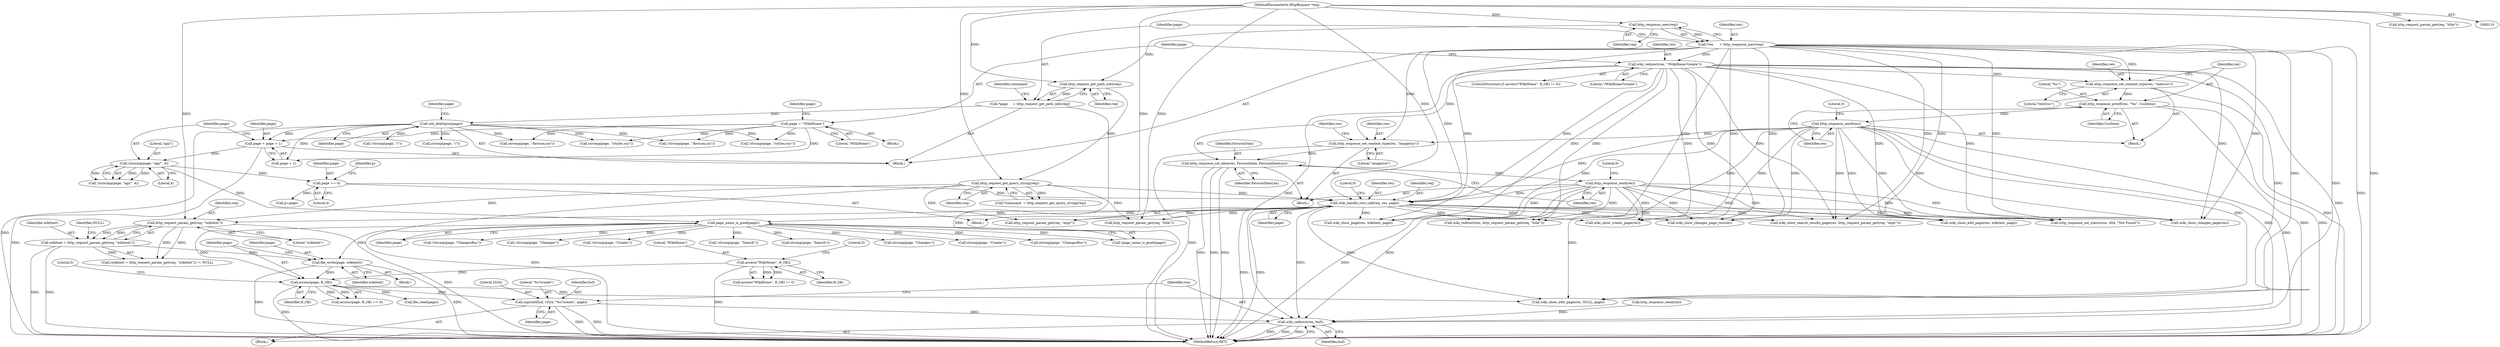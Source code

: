 digraph "0_didiwiki_5e5c796617e1712905dc5462b94bd5e6c08d15ea@API" {
"1000355" [label="(Call,snprintf(buf, 1024, \"%s?create\", page))"];
"1000315" [label="(Call,access(page, R_OK))"];
"1000310" [label="(Call,file_write(page, wikitext))"];
"1000231" [label="(Call,page_name_is_good(page))"];
"1000193" [label="(Call,strncmp(page, \"api/\", 4))"];
"1000186" [label="(Call,page = page + 1)"];
"1000149" [label="(Call,page = \"/WikiHome\")"];
"1000132" [label="(Call,util_dehttpize(page))"];
"1000119" [label="(Call,*page     = http_request_get_path_info(req))"];
"1000121" [label="(Call,http_request_get_path_info(req))"];
"1000116" [label="(Call,http_response_new(req))"];
"1000111" [label="(MethodParameterIn,HttpRequest *req)"];
"1000223" [label="(Call,wiki_handle_rest_call(req, res, page))"];
"1000126" [label="(Call,http_request_get_query_string(req))"];
"1000165" [label="(Call,http_response_send(res))"];
"1000161" [label="(Call,http_response_printf(res, \"%s\", CssData))"];
"1000158" [label="(Call,http_response_set_content_type(res, \"text/css\"))"];
"1000114" [label="(Call,*res      = http_response_new(req))"];
"1000146" [label="(Call,wiki_redirect(res, \"/WikiHome?create\"))"];
"1000182" [label="(Call,http_response_send(res))"];
"1000178" [label="(Call,http_response_set_data(res, FaviconData, FaviconDataLen))"];
"1000175" [label="(Call,http_response_set_content_type(res, \"image/ico\"))"];
"1000199" [label="(Call,page += 4)"];
"1000303" [label="(Call,wikitext = http_request_param_get(req, \"wikitext\"))"];
"1000305" [label="(Call,http_request_param_get(req, \"wikitext\"))"];
"1000142" [label="(Call,access(\"WikiHome\", R_OK))"];
"1000360" [label="(Call,wiki_redirect(res, buf))"];
"1000312" [label="(Identifier,wikitext)"];
"1000188" [label="(Call,page + 1)"];
"1000116" [label="(Call,http_response_new(req))"];
"1000192" [label="(Call,!strncmp(page, \"api/\", 4))"];
"1000303" [label="(Call,wikitext = http_request_param_get(req, \"wikitext\"))"];
"1000183" [label="(Identifier,res)"];
"1000199" [label="(Call,page += 4)"];
"1000310" [label="(Call,file_write(page, wikitext))"];
"1000194" [label="(Identifier,page)"];
"1000186" [label="(Call,page = page + 1)"];
"1000125" [label="(Identifier,command)"];
"1000285" [label="(Call,http_request_param_get(req, \"title\"))"];
"1000302" [label="(Call,(wikitext = http_request_param_get(req, \"wikitext\")) != NULL)"];
"1000231" [label="(Call,page_name_is_good(page))"];
"1000133" [label="(Identifier,page)"];
"1000119" [label="(Call,*page     = http_request_get_path_info(req))"];
"1000309" [label="(Block,)"];
"1000166" [label="(Identifier,res)"];
"1000140" [label="(ControlStructure,if (access(\"WikiHome\", R_OK) != 0))"];
"1000363" [label="(MethodReturn,RET)"];
"1000271" [label="(Call,http_request_param_get(req, \"expr\"))"];
"1000290" [label="(Call,wiki_redirect(res, http_request_param_get(req, \"title\")))"];
"1000311" [label="(Identifier,page)"];
"1000256" [label="(Call,strcmp(page, \"ChangesRss\"))"];
"1000143" [label="(Literal,\"WikiHome\")"];
"1000230" [label="(Call,!page_name_is_good(page))"];
"1000232" [label="(Identifier,page)"];
"1000132" [label="(Call,util_dehttpize(page))"];
"1000356" [label="(Identifier,buf)"];
"1000355" [label="(Call,snprintf(buf, 1024, \"%s?create\", page))"];
"1000314" [label="(Call,access(page, R_OK) == 0)"];
"1000304" [label="(Identifier,wikitext)"];
"1000292" [label="(Call,http_request_param_get(req, \"title\"))"];
"1000180" [label="(Identifier,FaviconData)"];
"1000127" [label="(Identifier,req)"];
"1000269" [label="(Call,wiki_show_search_results_page(res, http_request_param_get(req, \"expr\")))"];
"1000241" [label="(Call,http_response_send(res))"];
"1000151" [label="(Literal,\"/WikiHome\")"];
"1000121" [label="(Call,http_request_get_path_info(req))"];
"1000255" [label="(Call,!strcmp(page, \"ChangesRss\"))"];
"1000359" [label="(Identifier,page)"];
"1000200" [label="(Identifier,page)"];
"1000318" [label="(Literal,0)"];
"1000246" [label="(Call,!strcmp(page, \"Changes\"))"];
"1000316" [label="(Identifier,page)"];
"1000348" [label="(Call,wiki_show_edit_page(res, NULL, page))"];
"1000181" [label="(Identifier,FaviconDataLen)"];
"1000223" [label="(Call,wiki_handle_rest_call(req, res, page))"];
"1000322" [label="(Call,file_read(page))"];
"1000185" [label="(Literal,0)"];
"1000137" [label="(Identifier,page)"];
"1000117" [label="(Identifier,req)"];
"1000162" [label="(Identifier,res)"];
"1000276" [label="(Call,!strcmp(page, \"Create\"))"];
"1000111" [label="(MethodParameterIn,HttpRequest *req)"];
"1000135" [label="(Call,!strcmp(page, \"/\"))"];
"1000204" [label="(Identifier,p)"];
"1000165" [label="(Call,http_response_send(res))"];
"1000308" [label="(Identifier,NULL)"];
"1000171" [label="(Call,strcmp(page, \"/favicon.ico\"))"];
"1000361" [label="(Identifier,res)"];
"1000164" [label="(Identifier,CssData)"];
"1000163" [label="(Literal,\"%s\")"];
"1000317" [label="(Identifier,R_OK)"];
"1000147" [label="(Identifier,res)"];
"1000177" [label="(Literal,\"image/ico\")"];
"1000149" [label="(Call,page = \"/WikiHome\")"];
"1000306" [label="(Identifier,req)"];
"1000168" [label="(Literal,0)"];
"1000112" [label="(Block,)"];
"1000170" [label="(Call,!strcmp(page, \"/favicon.ico\"))"];
"1000174" [label="(Block,)"];
"1000158" [label="(Call,http_response_set_content_type(res, \"text/css\"))"];
"1000144" [label="(Identifier,R_OK)"];
"1000353" [label="(Block,)"];
"1000193" [label="(Call,strncmp(page, \"api/\", 4))"];
"1000114" [label="(Call,*res      = http_response_new(req))"];
"1000178" [label="(Call,http_response_set_data(res, FaviconData, FaviconDataLen))"];
"1000124" [label="(Call,*command  = http_request_get_query_string(req))"];
"1000142" [label="(Call,access(\"WikiHome\", R_OK))"];
"1000251" [label="(Call,wiki_show_changes_page(res))"];
"1000226" [label="(Identifier,page)"];
"1000360" [label="(Call,wiki_redirect(res, buf))"];
"1000115" [label="(Identifier,res)"];
"1000330" [label="(Call,wiki_show_edit_page(res, wikitext, page))"];
"1000176" [label="(Identifier,res)"];
"1000203" [label="(Call,p=page)"];
"1000264" [label="(Call,!strcmp(page, \"Search\"))"];
"1000120" [label="(Identifier,page)"];
"1000161" [label="(Call,http_response_printf(res, \"%s\", CssData))"];
"1000139" [label="(Block,)"];
"1000150" [label="(Identifier,page)"];
"1000122" [label="(Identifier,req)"];
"1000305" [label="(Call,http_request_param_get(req, \"wikitext\"))"];
"1000201" [label="(Literal,4)"];
"1000145" [label="(Literal,0)"];
"1000265" [label="(Call,strcmp(page, \"Search\"))"];
"1000357" [label="(Literal,1024)"];
"1000307" [label="(Literal,\"wikitext\")"];
"1000153" [label="(Call,!strcmp(page, \"/styles.css\"))"];
"1000197" [label="(Block,)"];
"1000157" [label="(Block,)"];
"1000234" [label="(Call,http_response_set_status(res, 404, \"Not Found\"))"];
"1000358" [label="(Literal,\"%s?create\")"];
"1000136" [label="(Call,strcmp(page, \"/\"))"];
"1000155" [label="(Identifier,page)"];
"1000187" [label="(Identifier,page)"];
"1000148" [label="(Literal,\"/WikiHome?create\")"];
"1000126" [label="(Call,http_request_get_query_string(req))"];
"1000159" [label="(Identifier,res)"];
"1000315" [label="(Call,access(page, R_OK))"];
"1000228" [label="(Literal,0)"];
"1000336" [label="(Call,wiki_show_page(res, wikitext, page))"];
"1000196" [label="(Literal,4)"];
"1000225" [label="(Identifier,res)"];
"1000195" [label="(Literal,\"api/\")"];
"1000141" [label="(Call,access(\"WikiHome\", R_OK) != 0)"];
"1000247" [label="(Call,strcmp(page, \"Changes\"))"];
"1000362" [label="(Identifier,buf)"];
"1000182" [label="(Call,http_response_send(res))"];
"1000224" [label="(Identifier,req)"];
"1000297" [label="(Call,wiki_show_create_page(res))"];
"1000179" [label="(Identifier,res)"];
"1000160" [label="(Literal,\"text/css\")"];
"1000175" [label="(Call,http_response_set_content_type(res, \"image/ico\"))"];
"1000146" [label="(Call,wiki_redirect(res, \"/WikiHome?create\"))"];
"1000260" [label="(Call,wiki_show_changes_page_rss(res))"];
"1000154" [label="(Call,strcmp(page, \"/styles.css\"))"];
"1000277" [label="(Call,strcmp(page, \"Create\"))"];
"1000355" -> "1000353"  [label="AST: "];
"1000355" -> "1000359"  [label="CFG: "];
"1000356" -> "1000355"  [label="AST: "];
"1000357" -> "1000355"  [label="AST: "];
"1000358" -> "1000355"  [label="AST: "];
"1000359" -> "1000355"  [label="AST: "];
"1000361" -> "1000355"  [label="CFG: "];
"1000355" -> "1000363"  [label="DDG: "];
"1000355" -> "1000363"  [label="DDG: "];
"1000315" -> "1000355"  [label="DDG: "];
"1000355" -> "1000360"  [label="DDG: "];
"1000315" -> "1000314"  [label="AST: "];
"1000315" -> "1000317"  [label="CFG: "];
"1000316" -> "1000315"  [label="AST: "];
"1000317" -> "1000315"  [label="AST: "];
"1000318" -> "1000315"  [label="CFG: "];
"1000315" -> "1000363"  [label="DDG: "];
"1000315" -> "1000314"  [label="DDG: "];
"1000315" -> "1000314"  [label="DDG: "];
"1000310" -> "1000315"  [label="DDG: "];
"1000231" -> "1000315"  [label="DDG: "];
"1000142" -> "1000315"  [label="DDG: "];
"1000315" -> "1000322"  [label="DDG: "];
"1000315" -> "1000348"  [label="DDG: "];
"1000310" -> "1000309"  [label="AST: "];
"1000310" -> "1000312"  [label="CFG: "];
"1000311" -> "1000310"  [label="AST: "];
"1000312" -> "1000310"  [label="AST: "];
"1000316" -> "1000310"  [label="CFG: "];
"1000310" -> "1000363"  [label="DDG: "];
"1000310" -> "1000363"  [label="DDG: "];
"1000231" -> "1000310"  [label="DDG: "];
"1000303" -> "1000310"  [label="DDG: "];
"1000231" -> "1000230"  [label="AST: "];
"1000231" -> "1000232"  [label="CFG: "];
"1000232" -> "1000231"  [label="AST: "];
"1000230" -> "1000231"  [label="CFG: "];
"1000231" -> "1000230"  [label="DDG: "];
"1000193" -> "1000231"  [label="DDG: "];
"1000223" -> "1000231"  [label="DDG: "];
"1000231" -> "1000246"  [label="DDG: "];
"1000231" -> "1000247"  [label="DDG: "];
"1000231" -> "1000255"  [label="DDG: "];
"1000231" -> "1000256"  [label="DDG: "];
"1000231" -> "1000264"  [label="DDG: "];
"1000231" -> "1000265"  [label="DDG: "];
"1000231" -> "1000276"  [label="DDG: "];
"1000231" -> "1000277"  [label="DDG: "];
"1000193" -> "1000192"  [label="AST: "];
"1000193" -> "1000196"  [label="CFG: "];
"1000194" -> "1000193"  [label="AST: "];
"1000195" -> "1000193"  [label="AST: "];
"1000196" -> "1000193"  [label="AST: "];
"1000192" -> "1000193"  [label="CFG: "];
"1000193" -> "1000192"  [label="DDG: "];
"1000193" -> "1000192"  [label="DDG: "];
"1000193" -> "1000192"  [label="DDG: "];
"1000186" -> "1000193"  [label="DDG: "];
"1000193" -> "1000199"  [label="DDG: "];
"1000186" -> "1000112"  [label="AST: "];
"1000186" -> "1000188"  [label="CFG: "];
"1000187" -> "1000186"  [label="AST: "];
"1000188" -> "1000186"  [label="AST: "];
"1000194" -> "1000186"  [label="CFG: "];
"1000186" -> "1000363"  [label="DDG: "];
"1000149" -> "1000186"  [label="DDG: "];
"1000132" -> "1000186"  [label="DDG: "];
"1000149" -> "1000139"  [label="AST: "];
"1000149" -> "1000151"  [label="CFG: "];
"1000150" -> "1000149"  [label="AST: "];
"1000151" -> "1000149"  [label="AST: "];
"1000155" -> "1000149"  [label="CFG: "];
"1000149" -> "1000153"  [label="DDG: "];
"1000149" -> "1000154"  [label="DDG: "];
"1000149" -> "1000170"  [label="DDG: "];
"1000149" -> "1000171"  [label="DDG: "];
"1000149" -> "1000188"  [label="DDG: "];
"1000132" -> "1000112"  [label="AST: "];
"1000132" -> "1000133"  [label="CFG: "];
"1000133" -> "1000132"  [label="AST: "];
"1000137" -> "1000132"  [label="CFG: "];
"1000132" -> "1000363"  [label="DDG: "];
"1000119" -> "1000132"  [label="DDG: "];
"1000132" -> "1000135"  [label="DDG: "];
"1000132" -> "1000136"  [label="DDG: "];
"1000132" -> "1000153"  [label="DDG: "];
"1000132" -> "1000154"  [label="DDG: "];
"1000132" -> "1000170"  [label="DDG: "];
"1000132" -> "1000171"  [label="DDG: "];
"1000132" -> "1000188"  [label="DDG: "];
"1000119" -> "1000112"  [label="AST: "];
"1000119" -> "1000121"  [label="CFG: "];
"1000120" -> "1000119"  [label="AST: "];
"1000121" -> "1000119"  [label="AST: "];
"1000125" -> "1000119"  [label="CFG: "];
"1000119" -> "1000363"  [label="DDG: "];
"1000121" -> "1000119"  [label="DDG: "];
"1000121" -> "1000122"  [label="CFG: "];
"1000122" -> "1000121"  [label="AST: "];
"1000116" -> "1000121"  [label="DDG: "];
"1000111" -> "1000121"  [label="DDG: "];
"1000121" -> "1000126"  [label="DDG: "];
"1000116" -> "1000114"  [label="AST: "];
"1000116" -> "1000117"  [label="CFG: "];
"1000117" -> "1000116"  [label="AST: "];
"1000114" -> "1000116"  [label="CFG: "];
"1000116" -> "1000114"  [label="DDG: "];
"1000111" -> "1000116"  [label="DDG: "];
"1000111" -> "1000110"  [label="AST: "];
"1000111" -> "1000363"  [label="DDG: "];
"1000111" -> "1000126"  [label="DDG: "];
"1000111" -> "1000223"  [label="DDG: "];
"1000111" -> "1000271"  [label="DDG: "];
"1000111" -> "1000285"  [label="DDG: "];
"1000111" -> "1000292"  [label="DDG: "];
"1000111" -> "1000305"  [label="DDG: "];
"1000223" -> "1000197"  [label="AST: "];
"1000223" -> "1000226"  [label="CFG: "];
"1000224" -> "1000223"  [label="AST: "];
"1000225" -> "1000223"  [label="AST: "];
"1000226" -> "1000223"  [label="AST: "];
"1000228" -> "1000223"  [label="CFG: "];
"1000223" -> "1000363"  [label="DDG: "];
"1000223" -> "1000363"  [label="DDG: "];
"1000126" -> "1000223"  [label="DDG: "];
"1000165" -> "1000223"  [label="DDG: "];
"1000114" -> "1000223"  [label="DDG: "];
"1000146" -> "1000223"  [label="DDG: "];
"1000182" -> "1000223"  [label="DDG: "];
"1000199" -> "1000223"  [label="DDG: "];
"1000223" -> "1000234"  [label="DDG: "];
"1000223" -> "1000251"  [label="DDG: "];
"1000223" -> "1000260"  [label="DDG: "];
"1000223" -> "1000269"  [label="DDG: "];
"1000223" -> "1000271"  [label="DDG: "];
"1000223" -> "1000285"  [label="DDG: "];
"1000223" -> "1000290"  [label="DDG: "];
"1000223" -> "1000297"  [label="DDG: "];
"1000223" -> "1000305"  [label="DDG: "];
"1000223" -> "1000330"  [label="DDG: "];
"1000223" -> "1000336"  [label="DDG: "];
"1000223" -> "1000348"  [label="DDG: "];
"1000223" -> "1000360"  [label="DDG: "];
"1000126" -> "1000124"  [label="AST: "];
"1000126" -> "1000127"  [label="CFG: "];
"1000127" -> "1000126"  [label="AST: "];
"1000124" -> "1000126"  [label="CFG: "];
"1000126" -> "1000363"  [label="DDG: "];
"1000126" -> "1000124"  [label="DDG: "];
"1000126" -> "1000271"  [label="DDG: "];
"1000126" -> "1000285"  [label="DDG: "];
"1000126" -> "1000305"  [label="DDG: "];
"1000165" -> "1000157"  [label="AST: "];
"1000165" -> "1000166"  [label="CFG: "];
"1000166" -> "1000165"  [label="AST: "];
"1000168" -> "1000165"  [label="CFG: "];
"1000165" -> "1000363"  [label="DDG: "];
"1000161" -> "1000165"  [label="DDG: "];
"1000165" -> "1000175"  [label="DDG: "];
"1000165" -> "1000234"  [label="DDG: "];
"1000165" -> "1000251"  [label="DDG: "];
"1000165" -> "1000260"  [label="DDG: "];
"1000165" -> "1000269"  [label="DDG: "];
"1000165" -> "1000290"  [label="DDG: "];
"1000165" -> "1000297"  [label="DDG: "];
"1000165" -> "1000330"  [label="DDG: "];
"1000165" -> "1000336"  [label="DDG: "];
"1000165" -> "1000348"  [label="DDG: "];
"1000165" -> "1000360"  [label="DDG: "];
"1000161" -> "1000157"  [label="AST: "];
"1000161" -> "1000164"  [label="CFG: "];
"1000162" -> "1000161"  [label="AST: "];
"1000163" -> "1000161"  [label="AST: "];
"1000164" -> "1000161"  [label="AST: "];
"1000166" -> "1000161"  [label="CFG: "];
"1000161" -> "1000363"  [label="DDG: "];
"1000161" -> "1000363"  [label="DDG: "];
"1000158" -> "1000161"  [label="DDG: "];
"1000158" -> "1000157"  [label="AST: "];
"1000158" -> "1000160"  [label="CFG: "];
"1000159" -> "1000158"  [label="AST: "];
"1000160" -> "1000158"  [label="AST: "];
"1000162" -> "1000158"  [label="CFG: "];
"1000158" -> "1000363"  [label="DDG: "];
"1000114" -> "1000158"  [label="DDG: "];
"1000146" -> "1000158"  [label="DDG: "];
"1000114" -> "1000112"  [label="AST: "];
"1000115" -> "1000114"  [label="AST: "];
"1000120" -> "1000114"  [label="CFG: "];
"1000114" -> "1000363"  [label="DDG: "];
"1000114" -> "1000146"  [label="DDG: "];
"1000114" -> "1000175"  [label="DDG: "];
"1000114" -> "1000234"  [label="DDG: "];
"1000114" -> "1000251"  [label="DDG: "];
"1000114" -> "1000260"  [label="DDG: "];
"1000114" -> "1000269"  [label="DDG: "];
"1000114" -> "1000290"  [label="DDG: "];
"1000114" -> "1000297"  [label="DDG: "];
"1000114" -> "1000330"  [label="DDG: "];
"1000114" -> "1000336"  [label="DDG: "];
"1000114" -> "1000348"  [label="DDG: "];
"1000114" -> "1000360"  [label="DDG: "];
"1000146" -> "1000140"  [label="AST: "];
"1000146" -> "1000148"  [label="CFG: "];
"1000147" -> "1000146"  [label="AST: "];
"1000148" -> "1000146"  [label="AST: "];
"1000150" -> "1000146"  [label="CFG: "];
"1000146" -> "1000363"  [label="DDG: "];
"1000146" -> "1000175"  [label="DDG: "];
"1000146" -> "1000234"  [label="DDG: "];
"1000146" -> "1000251"  [label="DDG: "];
"1000146" -> "1000260"  [label="DDG: "];
"1000146" -> "1000269"  [label="DDG: "];
"1000146" -> "1000290"  [label="DDG: "];
"1000146" -> "1000297"  [label="DDG: "];
"1000146" -> "1000330"  [label="DDG: "];
"1000146" -> "1000336"  [label="DDG: "];
"1000146" -> "1000348"  [label="DDG: "];
"1000146" -> "1000360"  [label="DDG: "];
"1000182" -> "1000174"  [label="AST: "];
"1000182" -> "1000183"  [label="CFG: "];
"1000183" -> "1000182"  [label="AST: "];
"1000185" -> "1000182"  [label="CFG: "];
"1000182" -> "1000363"  [label="DDG: "];
"1000178" -> "1000182"  [label="DDG: "];
"1000182" -> "1000234"  [label="DDG: "];
"1000182" -> "1000251"  [label="DDG: "];
"1000182" -> "1000260"  [label="DDG: "];
"1000182" -> "1000269"  [label="DDG: "];
"1000182" -> "1000290"  [label="DDG: "];
"1000182" -> "1000297"  [label="DDG: "];
"1000182" -> "1000330"  [label="DDG: "];
"1000182" -> "1000336"  [label="DDG: "];
"1000182" -> "1000348"  [label="DDG: "];
"1000182" -> "1000360"  [label="DDG: "];
"1000178" -> "1000174"  [label="AST: "];
"1000178" -> "1000181"  [label="CFG: "];
"1000179" -> "1000178"  [label="AST: "];
"1000180" -> "1000178"  [label="AST: "];
"1000181" -> "1000178"  [label="AST: "];
"1000183" -> "1000178"  [label="CFG: "];
"1000178" -> "1000363"  [label="DDG: "];
"1000178" -> "1000363"  [label="DDG: "];
"1000178" -> "1000363"  [label="DDG: "];
"1000175" -> "1000178"  [label="DDG: "];
"1000175" -> "1000174"  [label="AST: "];
"1000175" -> "1000177"  [label="CFG: "];
"1000176" -> "1000175"  [label="AST: "];
"1000177" -> "1000175"  [label="AST: "];
"1000179" -> "1000175"  [label="CFG: "];
"1000175" -> "1000363"  [label="DDG: "];
"1000199" -> "1000197"  [label="AST: "];
"1000199" -> "1000201"  [label="CFG: "];
"1000200" -> "1000199"  [label="AST: "];
"1000201" -> "1000199"  [label="AST: "];
"1000204" -> "1000199"  [label="CFG: "];
"1000199" -> "1000203"  [label="DDG: "];
"1000303" -> "1000302"  [label="AST: "];
"1000303" -> "1000305"  [label="CFG: "];
"1000304" -> "1000303"  [label="AST: "];
"1000305" -> "1000303"  [label="AST: "];
"1000308" -> "1000303"  [label="CFG: "];
"1000303" -> "1000363"  [label="DDG: "];
"1000303" -> "1000363"  [label="DDG: "];
"1000303" -> "1000302"  [label="DDG: "];
"1000305" -> "1000303"  [label="DDG: "];
"1000305" -> "1000303"  [label="DDG: "];
"1000305" -> "1000307"  [label="CFG: "];
"1000306" -> "1000305"  [label="AST: "];
"1000307" -> "1000305"  [label="AST: "];
"1000305" -> "1000363"  [label="DDG: "];
"1000305" -> "1000302"  [label="DDG: "];
"1000305" -> "1000302"  [label="DDG: "];
"1000142" -> "1000141"  [label="AST: "];
"1000142" -> "1000144"  [label="CFG: "];
"1000143" -> "1000142"  [label="AST: "];
"1000144" -> "1000142"  [label="AST: "];
"1000145" -> "1000142"  [label="CFG: "];
"1000142" -> "1000363"  [label="DDG: "];
"1000142" -> "1000141"  [label="DDG: "];
"1000142" -> "1000141"  [label="DDG: "];
"1000360" -> "1000353"  [label="AST: "];
"1000360" -> "1000362"  [label="CFG: "];
"1000361" -> "1000360"  [label="AST: "];
"1000362" -> "1000360"  [label="AST: "];
"1000363" -> "1000360"  [label="CFG: "];
"1000360" -> "1000363"  [label="DDG: "];
"1000360" -> "1000363"  [label="DDG: "];
"1000360" -> "1000363"  [label="DDG: "];
"1000241" -> "1000360"  [label="DDG: "];
}
